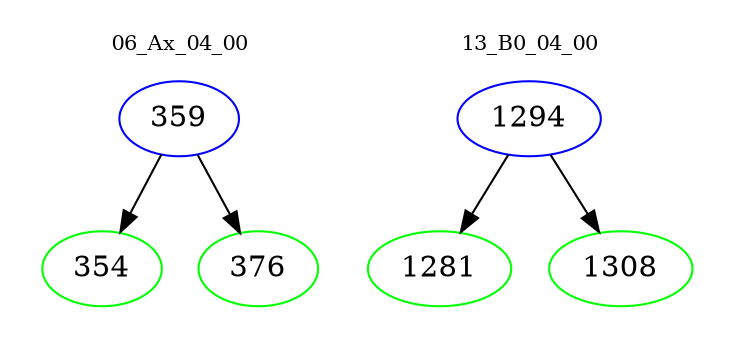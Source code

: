 digraph{
subgraph cluster_0 {
color = white
label = "06_Ax_04_00";
fontsize=10;
T0_359 [label="359", color="blue"]
T0_359 -> T0_354 [color="black"]
T0_354 [label="354", color="green"]
T0_359 -> T0_376 [color="black"]
T0_376 [label="376", color="green"]
}
subgraph cluster_1 {
color = white
label = "13_B0_04_00";
fontsize=10;
T1_1294 [label="1294", color="blue"]
T1_1294 -> T1_1281 [color="black"]
T1_1281 [label="1281", color="green"]
T1_1294 -> T1_1308 [color="black"]
T1_1308 [label="1308", color="green"]
}
}
